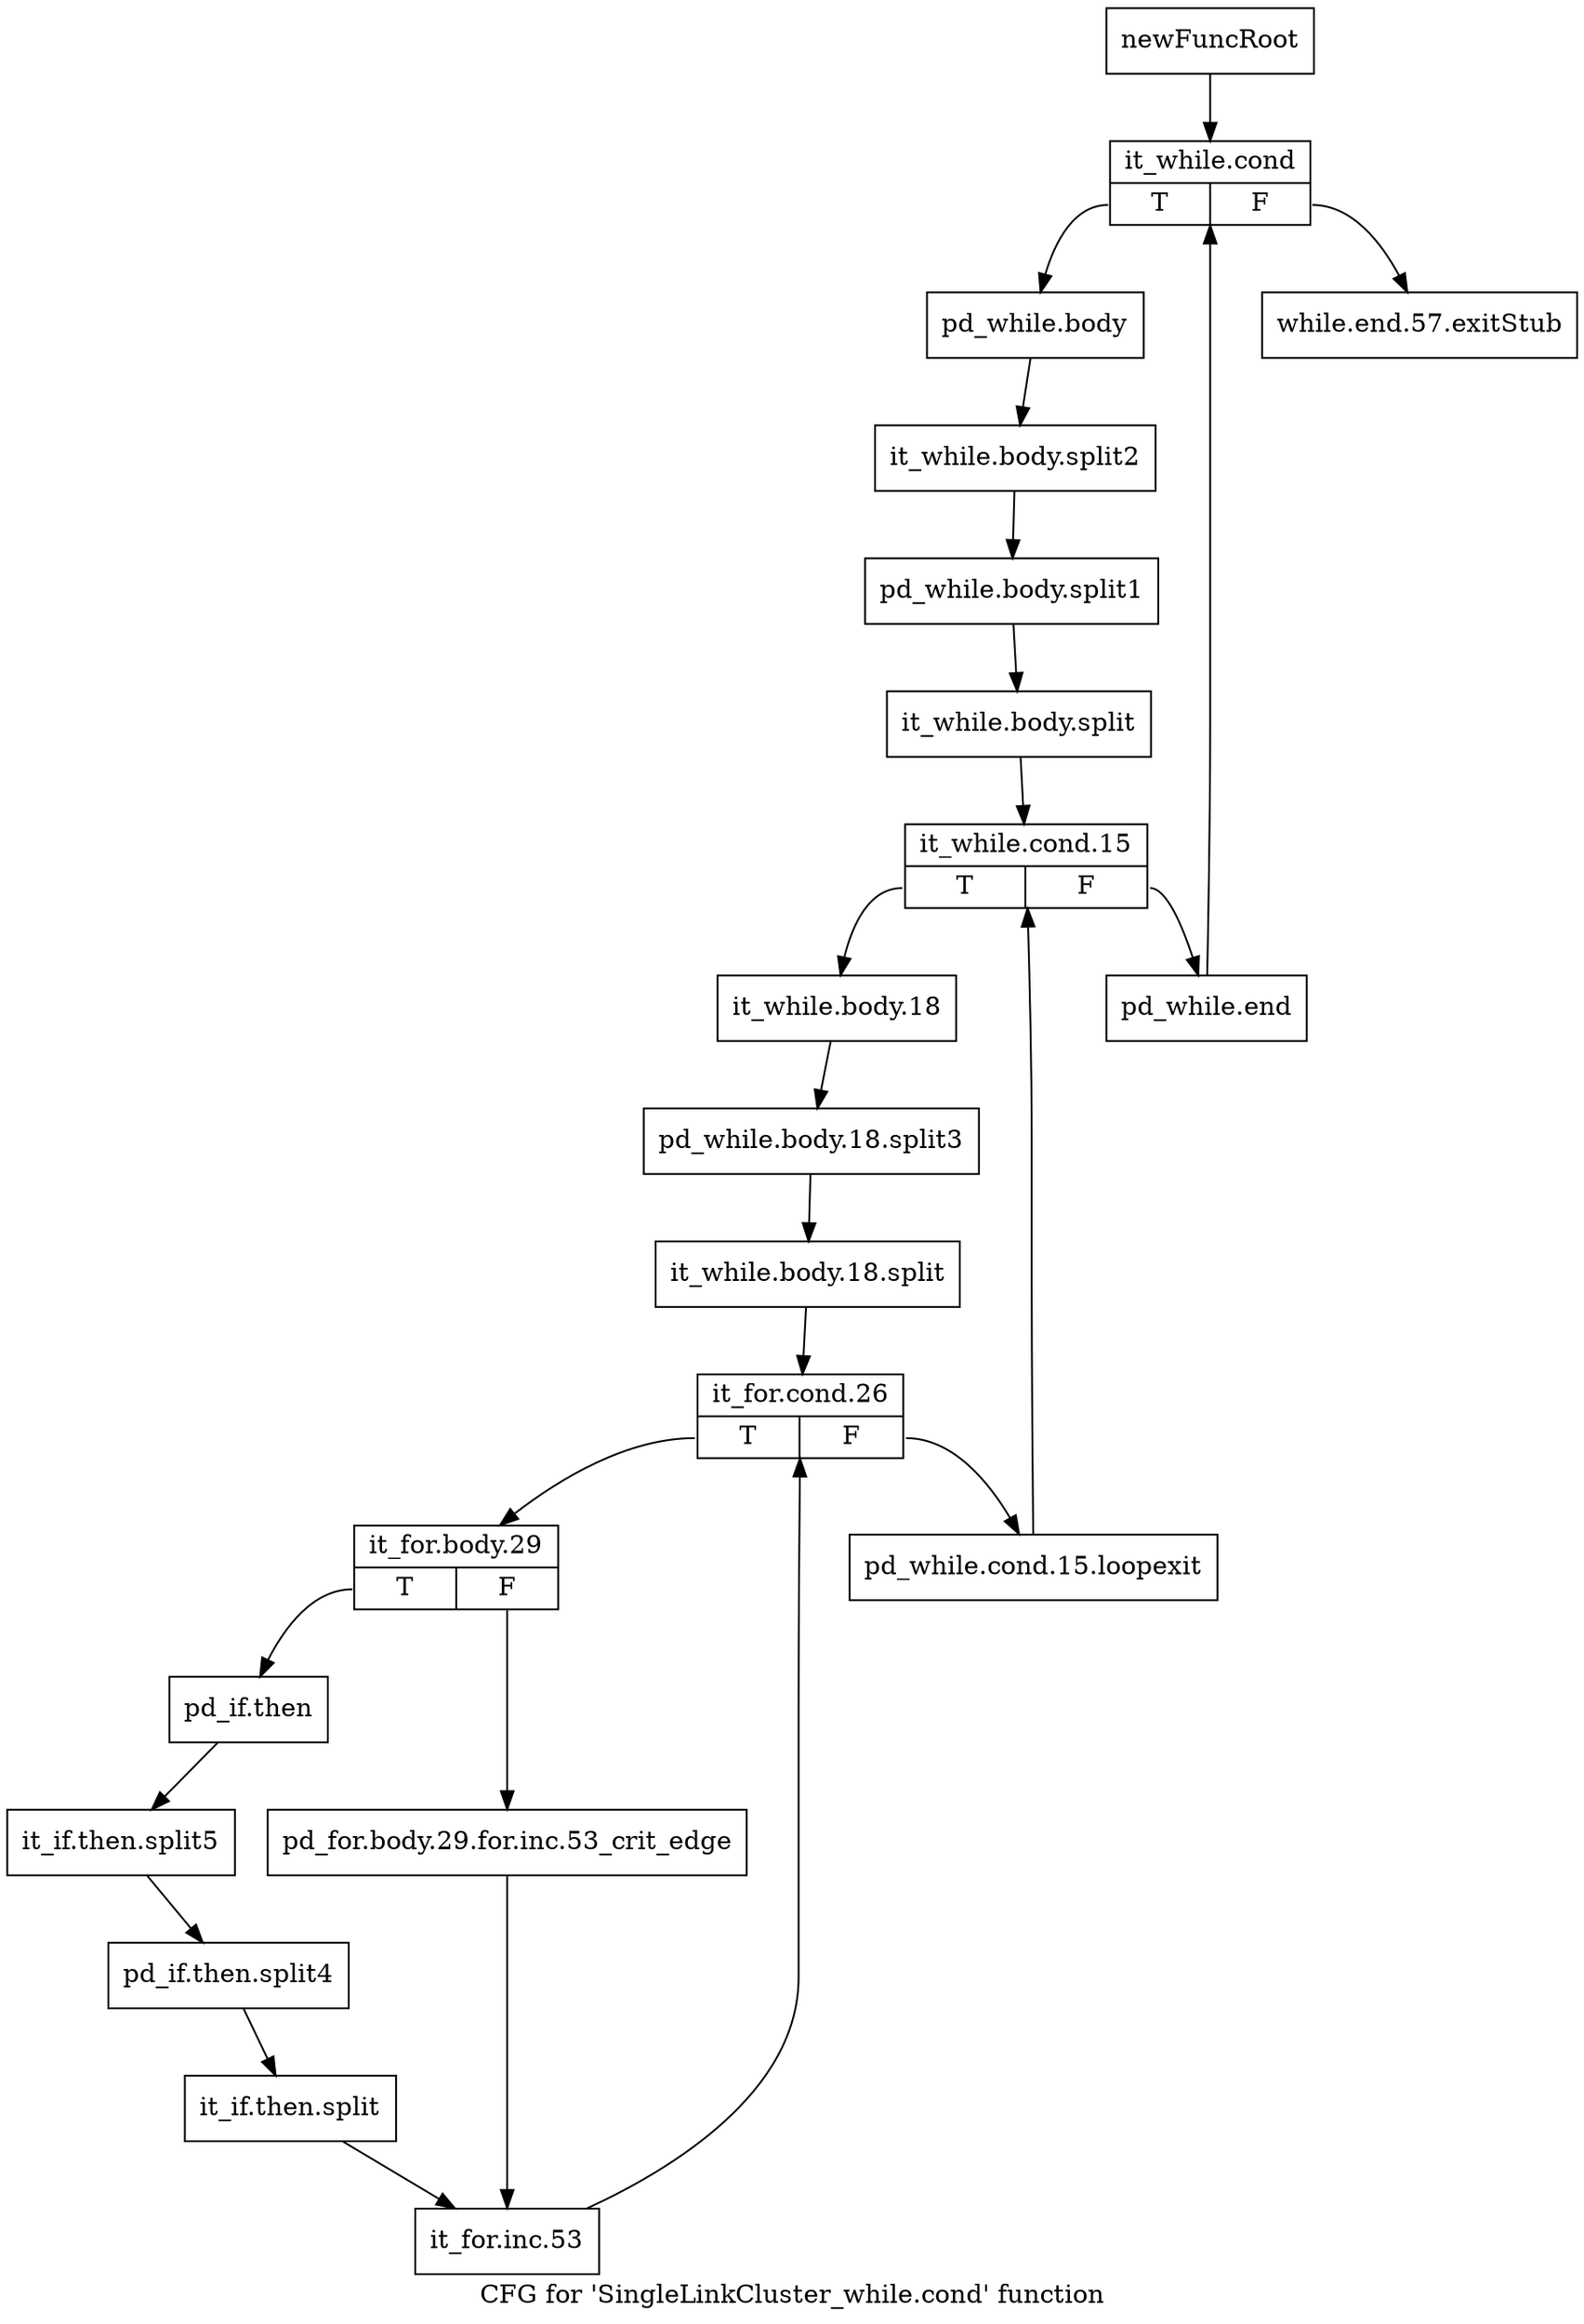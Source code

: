 digraph "CFG for 'SingleLinkCluster_while.cond' function" {
	label="CFG for 'SingleLinkCluster_while.cond' function";

	Node0x3504fa0 [shape=record,label="{newFuncRoot}"];
	Node0x3504fa0 -> Node0x3505040;
	Node0x3504ff0 [shape=record,label="{while.end.57.exitStub}"];
	Node0x3505040 [shape=record,label="{it_while.cond|{<s0>T|<s1>F}}"];
	Node0x3505040:s0 -> Node0x3505090;
	Node0x3505040:s1 -> Node0x3504ff0;
	Node0x3505090 [shape=record,label="{pd_while.body}"];
	Node0x3505090 -> Node0x39d3e10;
	Node0x39d3e10 [shape=record,label="{it_while.body.split2}"];
	Node0x39d3e10 -> Node0x39d3d90;
	Node0x39d3d90 [shape=record,label="{pd_while.body.split1}"];
	Node0x39d3d90 -> Node0x39d3ac0;
	Node0x39d3ac0 [shape=record,label="{it_while.body.split}"];
	Node0x39d3ac0 -> Node0x35050e0;
	Node0x35050e0 [shape=record,label="{it_while.cond.15|{<s0>T|<s1>F}}"];
	Node0x35050e0:s0 -> Node0x3505180;
	Node0x35050e0:s1 -> Node0x3505130;
	Node0x3505130 [shape=record,label="{pd_while.end}"];
	Node0x3505130 -> Node0x3505040;
	Node0x3505180 [shape=record,label="{it_while.body.18}"];
	Node0x3505180 -> Node0x3967120;
	Node0x3967120 [shape=record,label="{pd_while.body.18.split3}"];
	Node0x3967120 -> Node0x39d3c90;
	Node0x39d3c90 [shape=record,label="{it_while.body.18.split}"];
	Node0x39d3c90 -> Node0x35051d0;
	Node0x35051d0 [shape=record,label="{it_for.cond.26|{<s0>T|<s1>F}}"];
	Node0x35051d0:s0 -> Node0x3505270;
	Node0x35051d0:s1 -> Node0x3505220;
	Node0x3505220 [shape=record,label="{pd_while.cond.15.loopexit}"];
	Node0x3505220 -> Node0x35050e0;
	Node0x3505270 [shape=record,label="{it_for.body.29|{<s0>T|<s1>F}}"];
	Node0x3505270:s0 -> Node0x3505310;
	Node0x3505270:s1 -> Node0x35052c0;
	Node0x35052c0 [shape=record,label="{pd_for.body.29.for.inc.53_crit_edge}"];
	Node0x35052c0 -> Node0x3505360;
	Node0x3505310 [shape=record,label="{pd_if.then}"];
	Node0x3505310 -> Node0x39ad850;
	Node0x39ad850 [shape=record,label="{it_if.then.split5}"];
	Node0x39ad850 -> Node0x39d3b10;
	Node0x39d3b10 [shape=record,label="{pd_if.then.split4}"];
	Node0x39d3b10 -> Node0x39d5b10;
	Node0x39d5b10 [shape=record,label="{it_if.then.split}"];
	Node0x39d5b10 -> Node0x3505360;
	Node0x3505360 [shape=record,label="{it_for.inc.53}"];
	Node0x3505360 -> Node0x35051d0;
}
